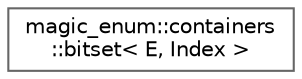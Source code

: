 digraph "クラス階層図"
{
 // LATEX_PDF_SIZE
  bgcolor="transparent";
  edge [fontname=Helvetica,fontsize=10,labelfontname=Helvetica,labelfontsize=10];
  node [fontname=Helvetica,fontsize=10,shape=box,height=0.2,width=0.4];
  rankdir="LR";
  Node0 [id="Node000000",label="magic_enum::containers\l::bitset\< E, Index \>",height=0.2,width=0.4,color="grey40", fillcolor="white", style="filled",URL="$classmagic__enum_1_1containers_1_1bitset.html",tooltip=" "];
}
